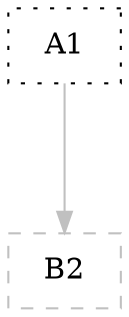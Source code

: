 digraph G {
graph [root="Demo",rankdir   = TB, nodesep           = 0.6, mindist     = 1.0, ranksep = 1.0, overlap = false]
node [style     = "filled", fillcolor = "white", color = "black"]
A1[cpu="0", flags="0x00000008", type="blockalign", tperiod="0", pattern="patternA", patentry="false", patexit="false", beamproc="beamA", bpentry="false", bpexit="false", qlo="false", qhi="false", qil="false", shape     = "rectangle", style  = "dotted", fillcolor = "white"];
B2[cpu="0", flags="0x0000000a", type="qbuf", shape     = "rectangle", color  = "gray", style  = "dashed"];
A1->B2 [type="meta", color     = "gray"];
}
